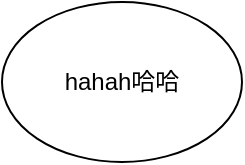 <mxfile version="21.3.2" type="github">
  <diagram name="第 1 页" id="iK69_H9RPzFahU6cGki6">
    <mxGraphModel dx="1266" dy="752" grid="1" gridSize="10" guides="1" tooltips="1" connect="1" arrows="1" fold="1" page="1" pageScale="1" pageWidth="827" pageHeight="1169" math="0" shadow="0">
      <root>
        <mxCell id="0" />
        <mxCell id="1" parent="0" />
        <mxCell id="cqQh4w32npPHMBswTwkW-1" value="hahah哈哈" style="ellipse;whiteSpace=wrap;html=1;" vertex="1" parent="1">
          <mxGeometry x="220" y="70" width="120" height="80" as="geometry" />
        </mxCell>
      </root>
    </mxGraphModel>
  </diagram>
</mxfile>
